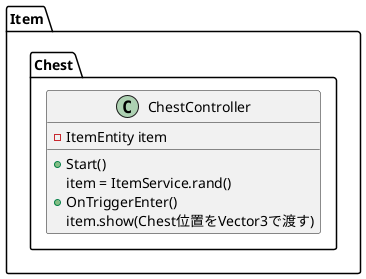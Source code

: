 @startuml

namespace Item.Chest {

    class ChestController {
        -ItemEntity item
        +Start()
            item = ItemService.rand()
        +OnTriggerEnter()
            item.show(Chest位置をVector3で渡す)
    }

}

@enduml